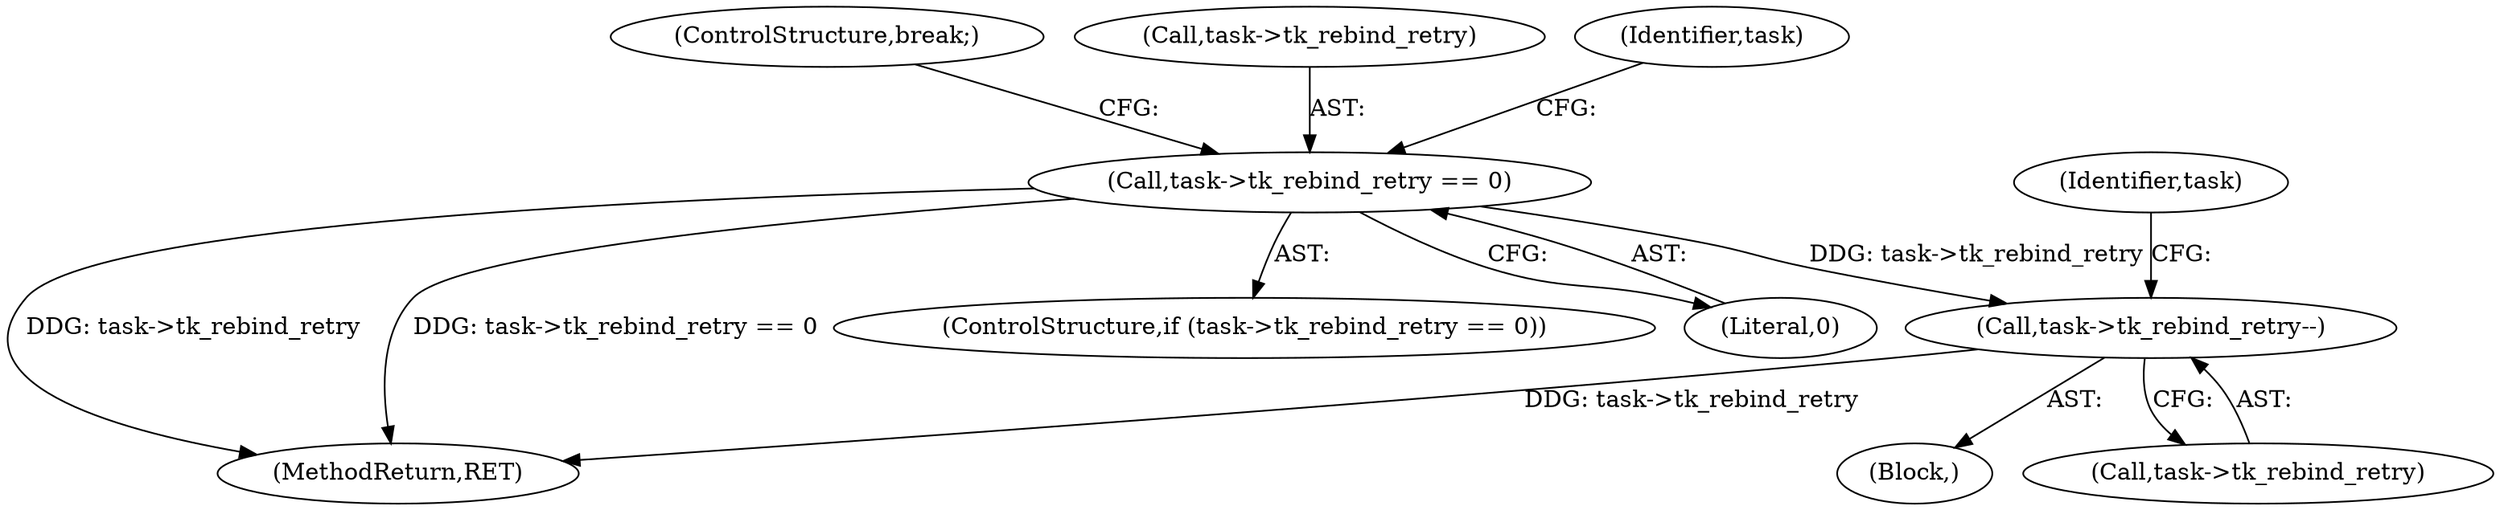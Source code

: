 digraph "0_linux_0b760113a3a155269a3fba93a409c640031dd68f_0@pointer" {
"1000177" [label="(Call,task->tk_rebind_retry--)"];
"1000171" [label="(Call,task->tk_rebind_retry == 0)"];
"1000176" [label="(ControlStructure,break;)"];
"1000177" [label="(Call,task->tk_rebind_retry--)"];
"1000270" [label="(MethodReturn,RET)"];
"1000171" [label="(Call,task->tk_rebind_retry == 0)"];
"1000178" [label="(Call,task->tk_rebind_retry)"];
"1000170" [label="(ControlStructure,if (task->tk_rebind_retry == 0))"];
"1000175" [label="(Literal,0)"];
"1000172" [label="(Call,task->tk_rebind_retry)"];
"1000135" [label="(Block,)"];
"1000179" [label="(Identifier,task)"];
"1000182" [label="(Identifier,task)"];
"1000177" -> "1000135"  [label="AST: "];
"1000177" -> "1000178"  [label="CFG: "];
"1000178" -> "1000177"  [label="AST: "];
"1000182" -> "1000177"  [label="CFG: "];
"1000177" -> "1000270"  [label="DDG: task->tk_rebind_retry"];
"1000171" -> "1000177"  [label="DDG: task->tk_rebind_retry"];
"1000171" -> "1000170"  [label="AST: "];
"1000171" -> "1000175"  [label="CFG: "];
"1000172" -> "1000171"  [label="AST: "];
"1000175" -> "1000171"  [label="AST: "];
"1000176" -> "1000171"  [label="CFG: "];
"1000179" -> "1000171"  [label="CFG: "];
"1000171" -> "1000270"  [label="DDG: task->tk_rebind_retry"];
"1000171" -> "1000270"  [label="DDG: task->tk_rebind_retry == 0"];
}
